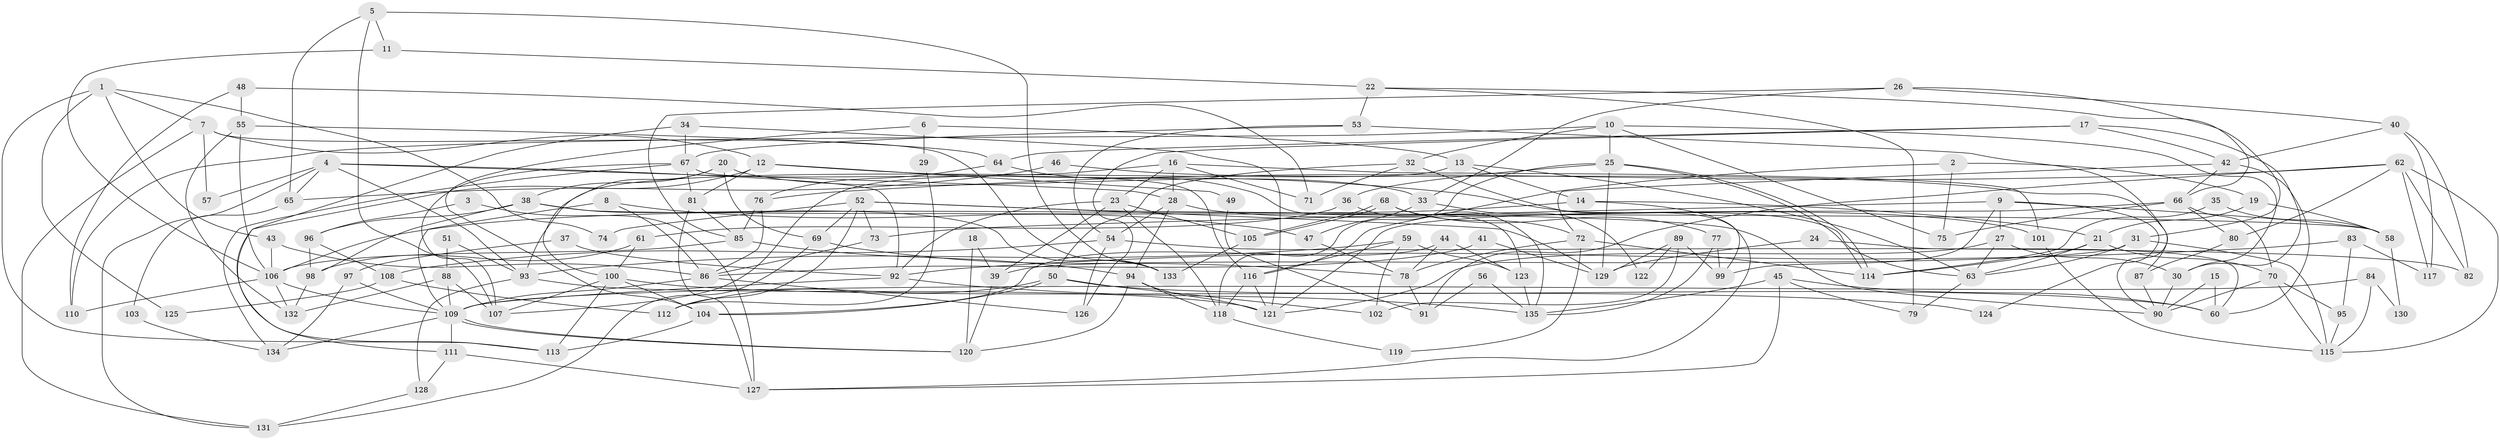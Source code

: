 // coarse degree distribution, {6: 0.10869565217391304, 4: 0.2391304347826087, 2: 0.16304347826086957, 10: 0.021739130434782608, 5: 0.16304347826086957, 3: 0.10869565217391304, 8: 0.07608695652173914, 9: 0.010869565217391304, 7: 0.09782608695652174, 11: 0.010869565217391304}
// Generated by graph-tools (version 1.1) at 2025/52/02/27/25 19:52:09]
// undirected, 135 vertices, 270 edges
graph export_dot {
graph [start="1"]
  node [color=gray90,style=filled];
  1;
  2;
  3;
  4;
  5;
  6;
  7;
  8;
  9;
  10;
  11;
  12;
  13;
  14;
  15;
  16;
  17;
  18;
  19;
  20;
  21;
  22;
  23;
  24;
  25;
  26;
  27;
  28;
  29;
  30;
  31;
  32;
  33;
  34;
  35;
  36;
  37;
  38;
  39;
  40;
  41;
  42;
  43;
  44;
  45;
  46;
  47;
  48;
  49;
  50;
  51;
  52;
  53;
  54;
  55;
  56;
  57;
  58;
  59;
  60;
  61;
  62;
  63;
  64;
  65;
  66;
  67;
  68;
  69;
  70;
  71;
  72;
  73;
  74;
  75;
  76;
  77;
  78;
  79;
  80;
  81;
  82;
  83;
  84;
  85;
  86;
  87;
  88;
  89;
  90;
  91;
  92;
  93;
  94;
  95;
  96;
  97;
  98;
  99;
  100;
  101;
  102;
  103;
  104;
  105;
  106;
  107;
  108;
  109;
  110;
  111;
  112;
  113;
  114;
  115;
  116;
  117;
  118;
  119;
  120;
  121;
  122;
  123;
  124;
  125;
  126;
  127;
  128;
  129;
  130;
  131;
  132;
  133;
  134;
  135;
  1 -- 113;
  1 -- 43;
  1 -- 7;
  1 -- 74;
  1 -- 125;
  2 -- 116;
  2 -- 75;
  2 -- 19;
  3 -- 127;
  3 -- 96;
  4 -- 131;
  4 -- 92;
  4 -- 28;
  4 -- 57;
  4 -- 65;
  4 -- 93;
  5 -- 133;
  5 -- 107;
  5 -- 11;
  5 -- 65;
  6 -- 104;
  6 -- 13;
  6 -- 29;
  7 -- 12;
  7 -- 57;
  7 -- 131;
  7 -- 133;
  8 -- 47;
  8 -- 109;
  8 -- 86;
  9 -- 27;
  9 -- 58;
  9 -- 73;
  9 -- 99;
  9 -- 124;
  10 -- 25;
  10 -- 32;
  10 -- 30;
  10 -- 75;
  10 -- 110;
  11 -- 106;
  11 -- 22;
  12 -- 81;
  12 -- 63;
  12 -- 49;
  12 -- 111;
  13 -- 93;
  13 -- 63;
  13 -- 14;
  14 -- 99;
  14 -- 21;
  14 -- 106;
  15 -- 90;
  15 -- 60;
  16 -- 28;
  16 -- 23;
  16 -- 71;
  16 -- 101;
  16 -- 107;
  17 -- 126;
  17 -- 42;
  17 -- 30;
  17 -- 64;
  18 -- 120;
  18 -- 39;
  19 -- 21;
  19 -- 58;
  20 -- 38;
  20 -- 69;
  20 -- 33;
  20 -- 100;
  21 -- 70;
  21 -- 63;
  21 -- 114;
  22 -- 79;
  22 -- 53;
  22 -- 66;
  23 -- 92;
  23 -- 118;
  23 -- 39;
  23 -- 105;
  24 -- 129;
  24 -- 60;
  25 -- 114;
  25 -- 114;
  25 -- 129;
  25 -- 36;
  25 -- 118;
  26 -- 31;
  26 -- 85;
  26 -- 33;
  26 -- 40;
  27 -- 121;
  27 -- 30;
  27 -- 63;
  28 -- 94;
  28 -- 54;
  28 -- 101;
  29 -- 112;
  30 -- 90;
  31 -- 39;
  31 -- 63;
  31 -- 115;
  32 -- 127;
  32 -- 71;
  32 -- 50;
  33 -- 47;
  33 -- 122;
  34 -- 67;
  34 -- 121;
  34 -- 113;
  35 -- 114;
  35 -- 58;
  36 -- 135;
  36 -- 61;
  37 -- 97;
  37 -- 92;
  38 -- 98;
  38 -- 133;
  38 -- 58;
  38 -- 96;
  39 -- 120;
  40 -- 82;
  40 -- 42;
  40 -- 117;
  41 -- 129;
  41 -- 86;
  42 -- 72;
  42 -- 60;
  42 -- 66;
  43 -- 86;
  43 -- 106;
  44 -- 104;
  44 -- 123;
  44 -- 78;
  45 -- 127;
  45 -- 60;
  45 -- 79;
  45 -- 135;
  46 -- 87;
  46 -- 65;
  47 -- 78;
  48 -- 110;
  48 -- 55;
  48 -- 71;
  49 -- 91;
  50 -- 112;
  50 -- 60;
  50 -- 102;
  50 -- 104;
  51 -- 93;
  51 -- 88;
  52 -- 90;
  52 -- 73;
  52 -- 69;
  52 -- 74;
  52 -- 112;
  52 -- 129;
  53 -- 90;
  53 -- 54;
  53 -- 67;
  54 -- 82;
  54 -- 108;
  54 -- 126;
  55 -- 132;
  55 -- 106;
  55 -- 64;
  56 -- 91;
  56 -- 135;
  58 -- 130;
  59 -- 116;
  59 -- 93;
  59 -- 102;
  59 -- 123;
  61 -- 100;
  61 -- 98;
  62 -- 76;
  62 -- 115;
  62 -- 80;
  62 -- 82;
  62 -- 91;
  62 -- 117;
  63 -- 79;
  64 -- 76;
  64 -- 123;
  65 -- 103;
  66 -- 70;
  66 -- 75;
  66 -- 80;
  66 -- 121;
  67 -- 107;
  67 -- 81;
  67 -- 116;
  67 -- 134;
  68 -- 105;
  68 -- 105;
  68 -- 72;
  68 -- 77;
  69 -- 131;
  69 -- 78;
  70 -- 115;
  70 -- 90;
  70 -- 95;
  72 -- 114;
  72 -- 78;
  72 -- 119;
  73 -- 86;
  76 -- 86;
  76 -- 85;
  77 -- 135;
  77 -- 99;
  78 -- 91;
  80 -- 87;
  81 -- 85;
  81 -- 127;
  83 -- 95;
  83 -- 117;
  83 -- 92;
  84 -- 115;
  84 -- 109;
  84 -- 130;
  85 -- 106;
  85 -- 94;
  86 -- 109;
  86 -- 126;
  87 -- 90;
  88 -- 109;
  88 -- 107;
  88 -- 132;
  89 -- 102;
  89 -- 99;
  89 -- 122;
  89 -- 129;
  92 -- 135;
  92 -- 109;
  93 -- 121;
  93 -- 128;
  94 -- 121;
  94 -- 118;
  94 -- 120;
  95 -- 115;
  96 -- 98;
  96 -- 108;
  97 -- 134;
  97 -- 109;
  98 -- 132;
  100 -- 104;
  100 -- 107;
  100 -- 113;
  100 -- 124;
  101 -- 115;
  103 -- 134;
  104 -- 113;
  105 -- 133;
  106 -- 109;
  106 -- 110;
  106 -- 132;
  108 -- 112;
  108 -- 125;
  109 -- 120;
  109 -- 120;
  109 -- 111;
  109 -- 134;
  111 -- 127;
  111 -- 128;
  116 -- 118;
  116 -- 121;
  118 -- 119;
  123 -- 135;
  128 -- 131;
}
